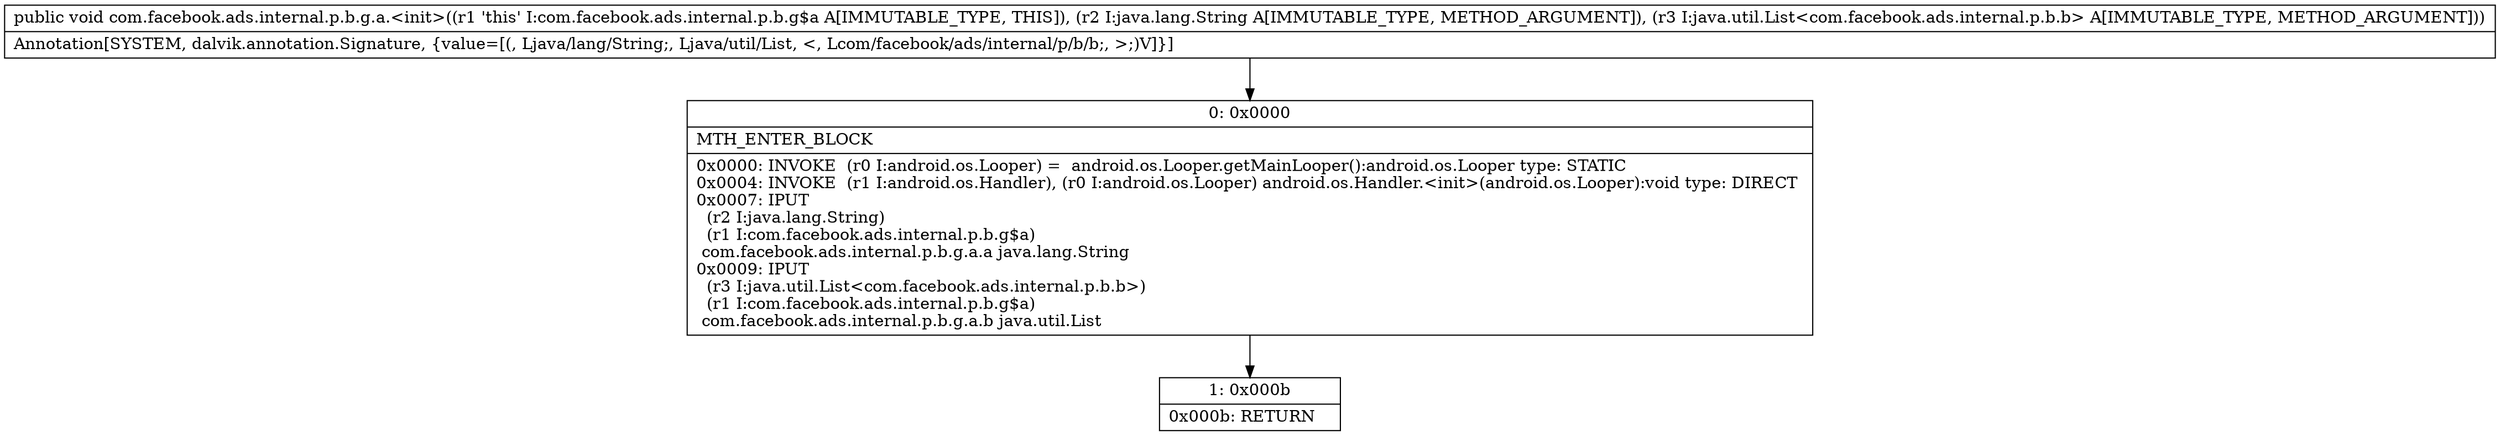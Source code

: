 digraph "CFG forcom.facebook.ads.internal.p.b.g.a.\<init\>(Ljava\/lang\/String;Ljava\/util\/List;)V" {
Node_0 [shape=record,label="{0\:\ 0x0000|MTH_ENTER_BLOCK\l|0x0000: INVOKE  (r0 I:android.os.Looper) =  android.os.Looper.getMainLooper():android.os.Looper type: STATIC \l0x0004: INVOKE  (r1 I:android.os.Handler), (r0 I:android.os.Looper) android.os.Handler.\<init\>(android.os.Looper):void type: DIRECT \l0x0007: IPUT  \l  (r2 I:java.lang.String)\l  (r1 I:com.facebook.ads.internal.p.b.g$a)\l com.facebook.ads.internal.p.b.g.a.a java.lang.String \l0x0009: IPUT  \l  (r3 I:java.util.List\<com.facebook.ads.internal.p.b.b\>)\l  (r1 I:com.facebook.ads.internal.p.b.g$a)\l com.facebook.ads.internal.p.b.g.a.b java.util.List \l}"];
Node_1 [shape=record,label="{1\:\ 0x000b|0x000b: RETURN   \l}"];
MethodNode[shape=record,label="{public void com.facebook.ads.internal.p.b.g.a.\<init\>((r1 'this' I:com.facebook.ads.internal.p.b.g$a A[IMMUTABLE_TYPE, THIS]), (r2 I:java.lang.String A[IMMUTABLE_TYPE, METHOD_ARGUMENT]), (r3 I:java.util.List\<com.facebook.ads.internal.p.b.b\> A[IMMUTABLE_TYPE, METHOD_ARGUMENT]))  | Annotation[SYSTEM, dalvik.annotation.Signature, \{value=[(, Ljava\/lang\/String;, Ljava\/util\/List, \<, Lcom\/facebook\/ads\/internal\/p\/b\/b;, \>;)V]\}]\l}"];
MethodNode -> Node_0;
Node_0 -> Node_1;
}

